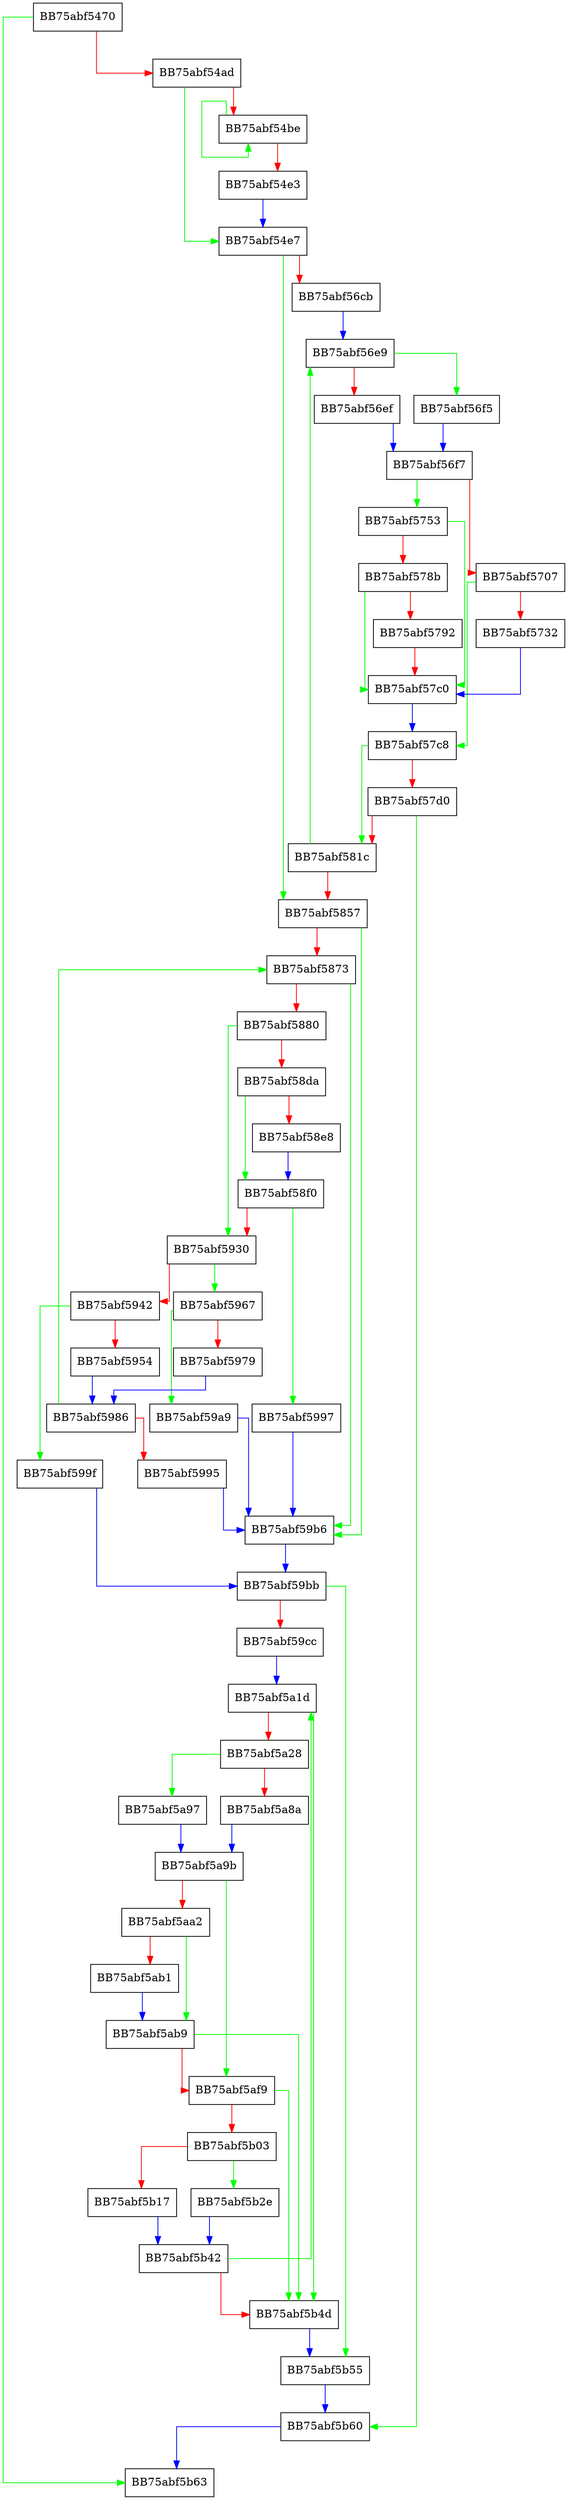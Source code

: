 digraph ZSTD_btGetAllMatches_dictMatchState_6 {
  node [shape="box"];
  graph [splines=ortho];
  BB75abf5470 -> BB75abf5b63 [color="green"];
  BB75abf5470 -> BB75abf54ad [color="red"];
  BB75abf54ad -> BB75abf54e7 [color="green"];
  BB75abf54ad -> BB75abf54be [color="red"];
  BB75abf54be -> BB75abf54be [color="green"];
  BB75abf54be -> BB75abf54e3 [color="red"];
  BB75abf54e3 -> BB75abf54e7 [color="blue"];
  BB75abf54e7 -> BB75abf5857 [color="green"];
  BB75abf54e7 -> BB75abf56cb [color="red"];
  BB75abf56cb -> BB75abf56e9 [color="blue"];
  BB75abf56e9 -> BB75abf56f5 [color="green"];
  BB75abf56e9 -> BB75abf56ef [color="red"];
  BB75abf56ef -> BB75abf56f7 [color="blue"];
  BB75abf56f5 -> BB75abf56f7 [color="blue"];
  BB75abf56f7 -> BB75abf5753 [color="green"];
  BB75abf56f7 -> BB75abf5707 [color="red"];
  BB75abf5707 -> BB75abf57c8 [color="green"];
  BB75abf5707 -> BB75abf5732 [color="red"];
  BB75abf5732 -> BB75abf57c0 [color="blue"];
  BB75abf5753 -> BB75abf57c0 [color="green"];
  BB75abf5753 -> BB75abf578b [color="red"];
  BB75abf578b -> BB75abf57c0 [color="green"];
  BB75abf578b -> BB75abf5792 [color="red"];
  BB75abf5792 -> BB75abf57c0 [color="red"];
  BB75abf57c0 -> BB75abf57c8 [color="blue"];
  BB75abf57c8 -> BB75abf581c [color="green"];
  BB75abf57c8 -> BB75abf57d0 [color="red"];
  BB75abf57d0 -> BB75abf5b60 [color="green"];
  BB75abf57d0 -> BB75abf581c [color="red"];
  BB75abf581c -> BB75abf56e9 [color="green"];
  BB75abf581c -> BB75abf5857 [color="red"];
  BB75abf5857 -> BB75abf59b6 [color="green"];
  BB75abf5857 -> BB75abf5873 [color="red"];
  BB75abf5873 -> BB75abf59b6 [color="green"];
  BB75abf5873 -> BB75abf5880 [color="red"];
  BB75abf5880 -> BB75abf5930 [color="green"];
  BB75abf5880 -> BB75abf58da [color="red"];
  BB75abf58da -> BB75abf58f0 [color="green"];
  BB75abf58da -> BB75abf58e8 [color="red"];
  BB75abf58e8 -> BB75abf58f0 [color="blue"];
  BB75abf58f0 -> BB75abf5997 [color="green"];
  BB75abf58f0 -> BB75abf5930 [color="red"];
  BB75abf5930 -> BB75abf5967 [color="green"];
  BB75abf5930 -> BB75abf5942 [color="red"];
  BB75abf5942 -> BB75abf599f [color="green"];
  BB75abf5942 -> BB75abf5954 [color="red"];
  BB75abf5954 -> BB75abf5986 [color="blue"];
  BB75abf5967 -> BB75abf59a9 [color="green"];
  BB75abf5967 -> BB75abf5979 [color="red"];
  BB75abf5979 -> BB75abf5986 [color="blue"];
  BB75abf5986 -> BB75abf5873 [color="green"];
  BB75abf5986 -> BB75abf5995 [color="red"];
  BB75abf5995 -> BB75abf59b6 [color="blue"];
  BB75abf5997 -> BB75abf59b6 [color="blue"];
  BB75abf599f -> BB75abf59bb [color="blue"];
  BB75abf59a9 -> BB75abf59b6 [color="blue"];
  BB75abf59b6 -> BB75abf59bb [color="blue"];
  BB75abf59bb -> BB75abf5b55 [color="green"];
  BB75abf59bb -> BB75abf59cc [color="red"];
  BB75abf59cc -> BB75abf5a1d [color="blue"];
  BB75abf5a1d -> BB75abf5b4d [color="green"];
  BB75abf5a1d -> BB75abf5a28 [color="red"];
  BB75abf5a28 -> BB75abf5a97 [color="green"];
  BB75abf5a28 -> BB75abf5a8a [color="red"];
  BB75abf5a8a -> BB75abf5a9b [color="blue"];
  BB75abf5a97 -> BB75abf5a9b [color="blue"];
  BB75abf5a9b -> BB75abf5af9 [color="green"];
  BB75abf5a9b -> BB75abf5aa2 [color="red"];
  BB75abf5aa2 -> BB75abf5ab9 [color="green"];
  BB75abf5aa2 -> BB75abf5ab1 [color="red"];
  BB75abf5ab1 -> BB75abf5ab9 [color="blue"];
  BB75abf5ab9 -> BB75abf5b4d [color="green"];
  BB75abf5ab9 -> BB75abf5af9 [color="red"];
  BB75abf5af9 -> BB75abf5b4d [color="green"];
  BB75abf5af9 -> BB75abf5b03 [color="red"];
  BB75abf5b03 -> BB75abf5b2e [color="green"];
  BB75abf5b03 -> BB75abf5b17 [color="red"];
  BB75abf5b17 -> BB75abf5b42 [color="blue"];
  BB75abf5b2e -> BB75abf5b42 [color="blue"];
  BB75abf5b42 -> BB75abf5a1d [color="green"];
  BB75abf5b42 -> BB75abf5b4d [color="red"];
  BB75abf5b4d -> BB75abf5b55 [color="blue"];
  BB75abf5b55 -> BB75abf5b60 [color="blue"];
  BB75abf5b60 -> BB75abf5b63 [color="blue"];
}